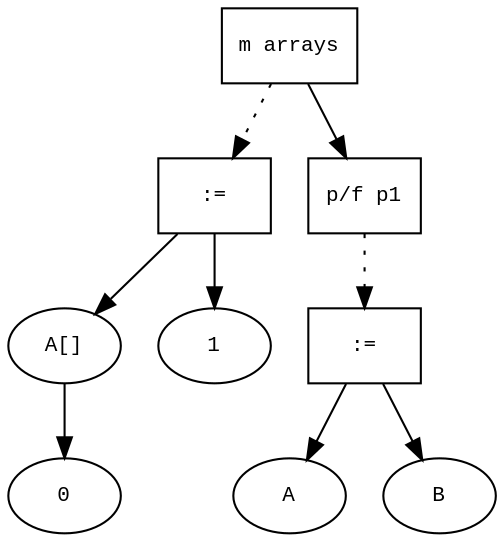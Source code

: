 digraph AST {
  graph [fontname="Times New Roman",fontsize=10];
  node  [fontname="Courier New",fontsize=10];
  edge  [fontname="Times New Roman",fontsize=10];

  node0 [label="m arrays",shape=box];
  node12 [label=":=",shape=box];
  node9 [label="A[]",shape=ellipse];
  node10 [label="0",shape=ellipse];
  node9-> node10;
  node12->node9;
  node11 [label="1",shape=ellipse];
  node12->node11;
  node0 -> node12 [style=dotted];
  node5 [label="p/f p1",shape=box];
  node8 [label=":=",shape=box];
  node6 [label="A",shape=ellipse];
  node8->node6;
  node7 [label="B",shape=ellipse];
  node8->node7;
  node5 -> node8 [style=dotted];
  node0 -> node5;
}
